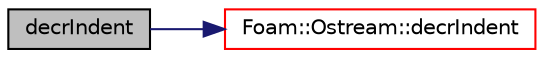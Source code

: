 digraph "decrIndent"
{
  bgcolor="transparent";
  edge [fontname="Helvetica",fontsize="10",labelfontname="Helvetica",labelfontsize="10"];
  node [fontname="Helvetica",fontsize="10",shape=record];
  rankdir="LR";
  Node25658 [label="decrIndent",height=0.2,width=0.4,color="black", fillcolor="grey75", style="filled", fontcolor="black"];
  Node25658 -> Node25659 [color="midnightblue",fontsize="10",style="solid",fontname="Helvetica"];
  Node25659 [label="Foam::Ostream::decrIndent",height=0.2,width=0.4,color="red",URL="$a27345.html#ae18e78f7ce58c60f648722fd7f8bdcbd",tooltip="Decrememt the indent level. "];
}
